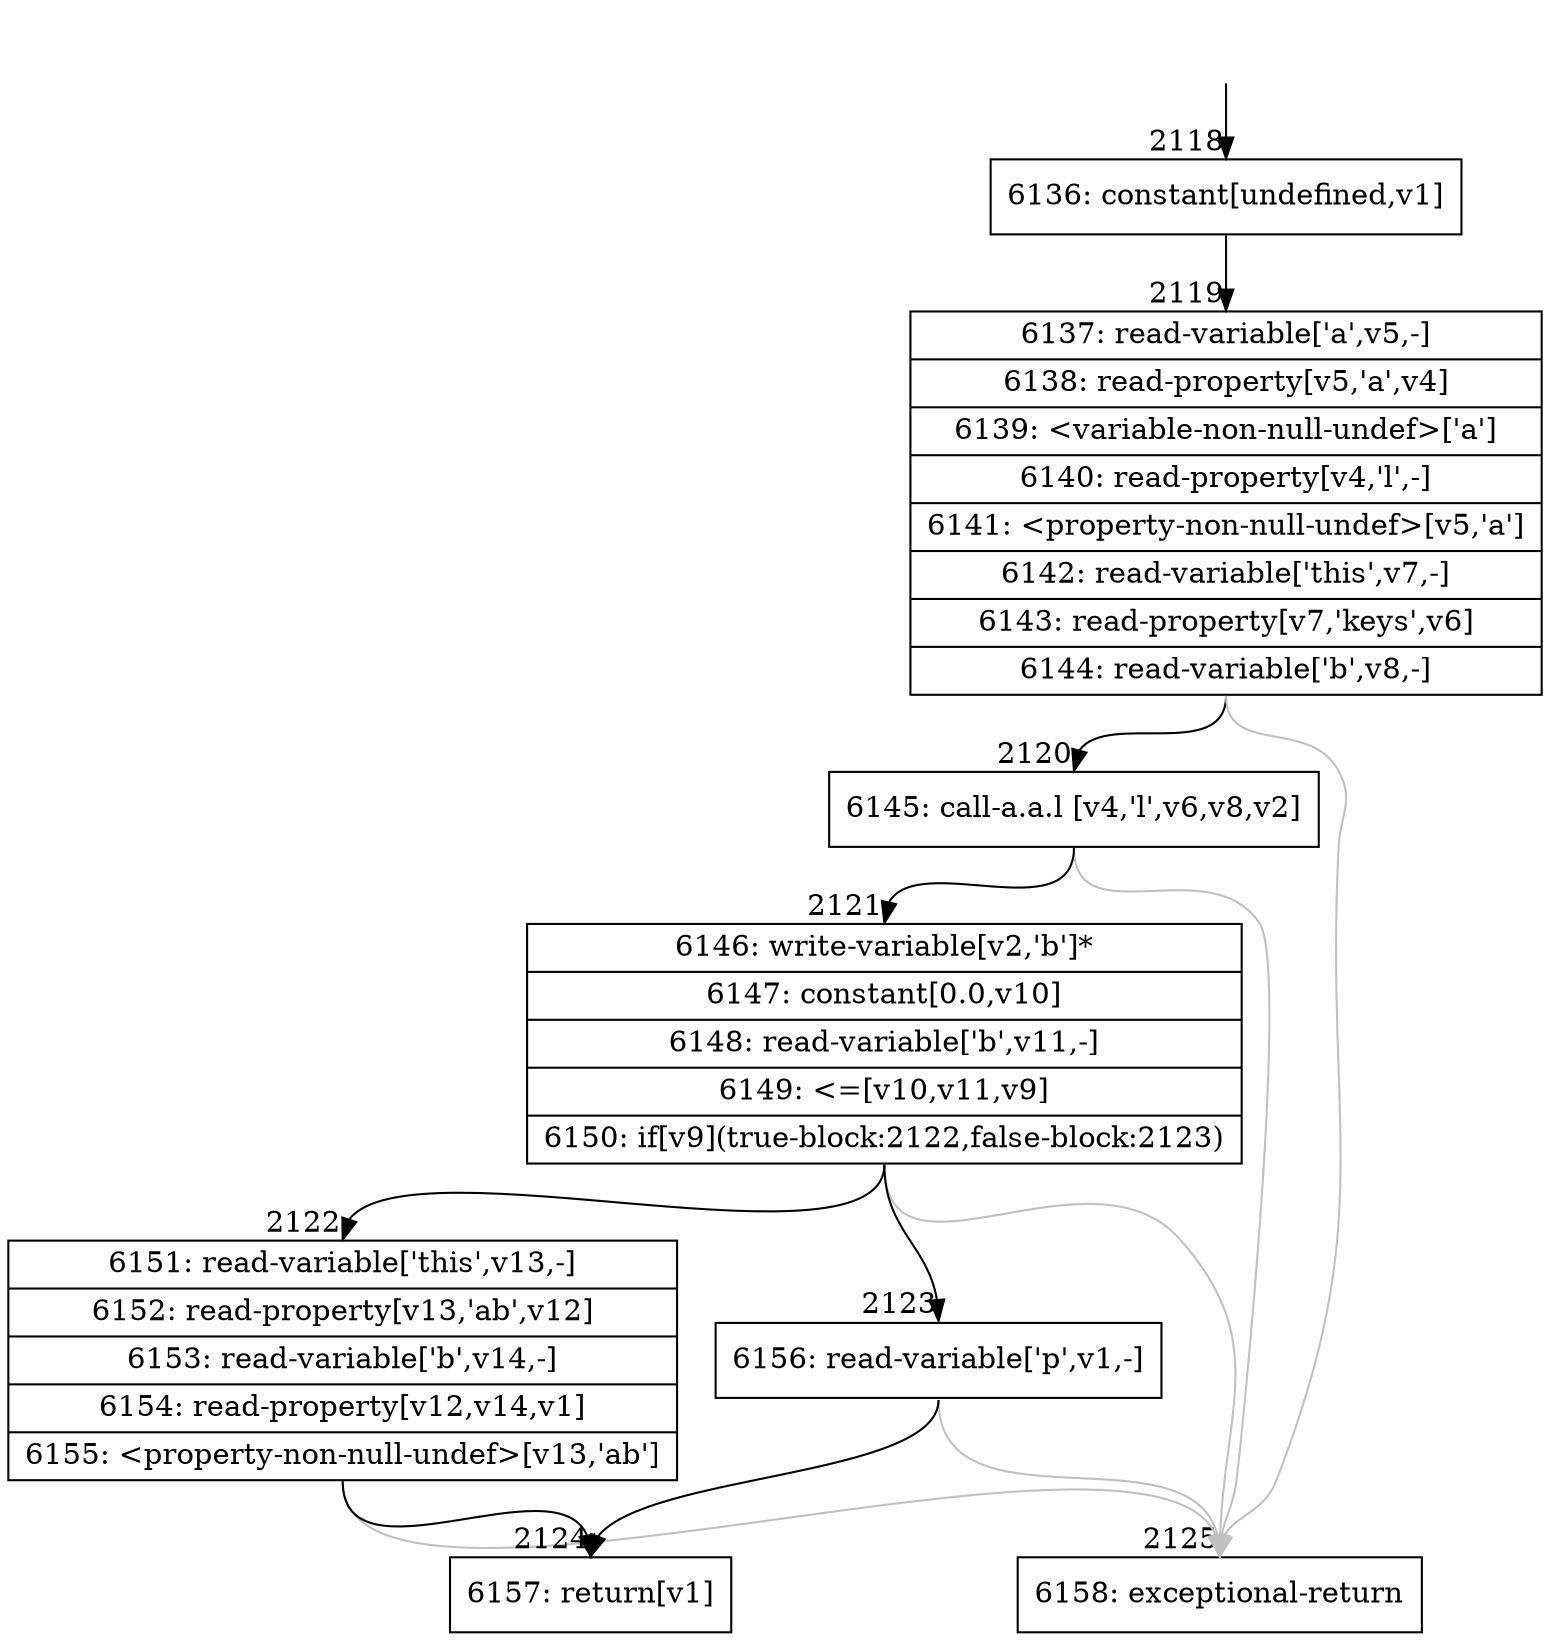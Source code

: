 digraph {
rankdir="TD"
BB_entry182[shape=none,label=""];
BB_entry182 -> BB2118 [tailport=s, headport=n, headlabel="    2118"]
BB2118 [shape=record label="{6136: constant[undefined,v1]}" ] 
BB2118 -> BB2119 [tailport=s, headport=n, headlabel="      2119"]
BB2119 [shape=record label="{6137: read-variable['a',v5,-]|6138: read-property[v5,'a',v4]|6139: \<variable-non-null-undef\>['a']|6140: read-property[v4,'l',-]|6141: \<property-non-null-undef\>[v5,'a']|6142: read-variable['this',v7,-]|6143: read-property[v7,'keys',v6]|6144: read-variable['b',v8,-]}" ] 
BB2119 -> BB2120 [tailport=s, headport=n, headlabel="      2120"]
BB2119 -> BB2125 [tailport=s, headport=n, color=gray, headlabel="      2125"]
BB2120 [shape=record label="{6145: call-a.a.l [v4,'l',v6,v8,v2]}" ] 
BB2120 -> BB2121 [tailport=s, headport=n, headlabel="      2121"]
BB2120 -> BB2125 [tailport=s, headport=n, color=gray]
BB2121 [shape=record label="{6146: write-variable[v2,'b']*|6147: constant[0.0,v10]|6148: read-variable['b',v11,-]|6149: \<=[v10,v11,v9]|6150: if[v9](true-block:2122,false-block:2123)}" ] 
BB2121 -> BB2122 [tailport=s, headport=n, headlabel="      2122"]
BB2121 -> BB2123 [tailport=s, headport=n, headlabel="      2123"]
BB2121 -> BB2125 [tailport=s, headport=n, color=gray]
BB2122 [shape=record label="{6151: read-variable['this',v13,-]|6152: read-property[v13,'ab',v12]|6153: read-variable['b',v14,-]|6154: read-property[v12,v14,v1]|6155: \<property-non-null-undef\>[v13,'ab']}" ] 
BB2122 -> BB2124 [tailport=s, headport=n, headlabel="      2124"]
BB2122 -> BB2125 [tailport=s, headport=n, color=gray]
BB2123 [shape=record label="{6156: read-variable['p',v1,-]}" ] 
BB2123 -> BB2124 [tailport=s, headport=n]
BB2123 -> BB2125 [tailport=s, headport=n, color=gray]
BB2124 [shape=record label="{6157: return[v1]}" ] 
BB2125 [shape=record label="{6158: exceptional-return}" ] 
}

